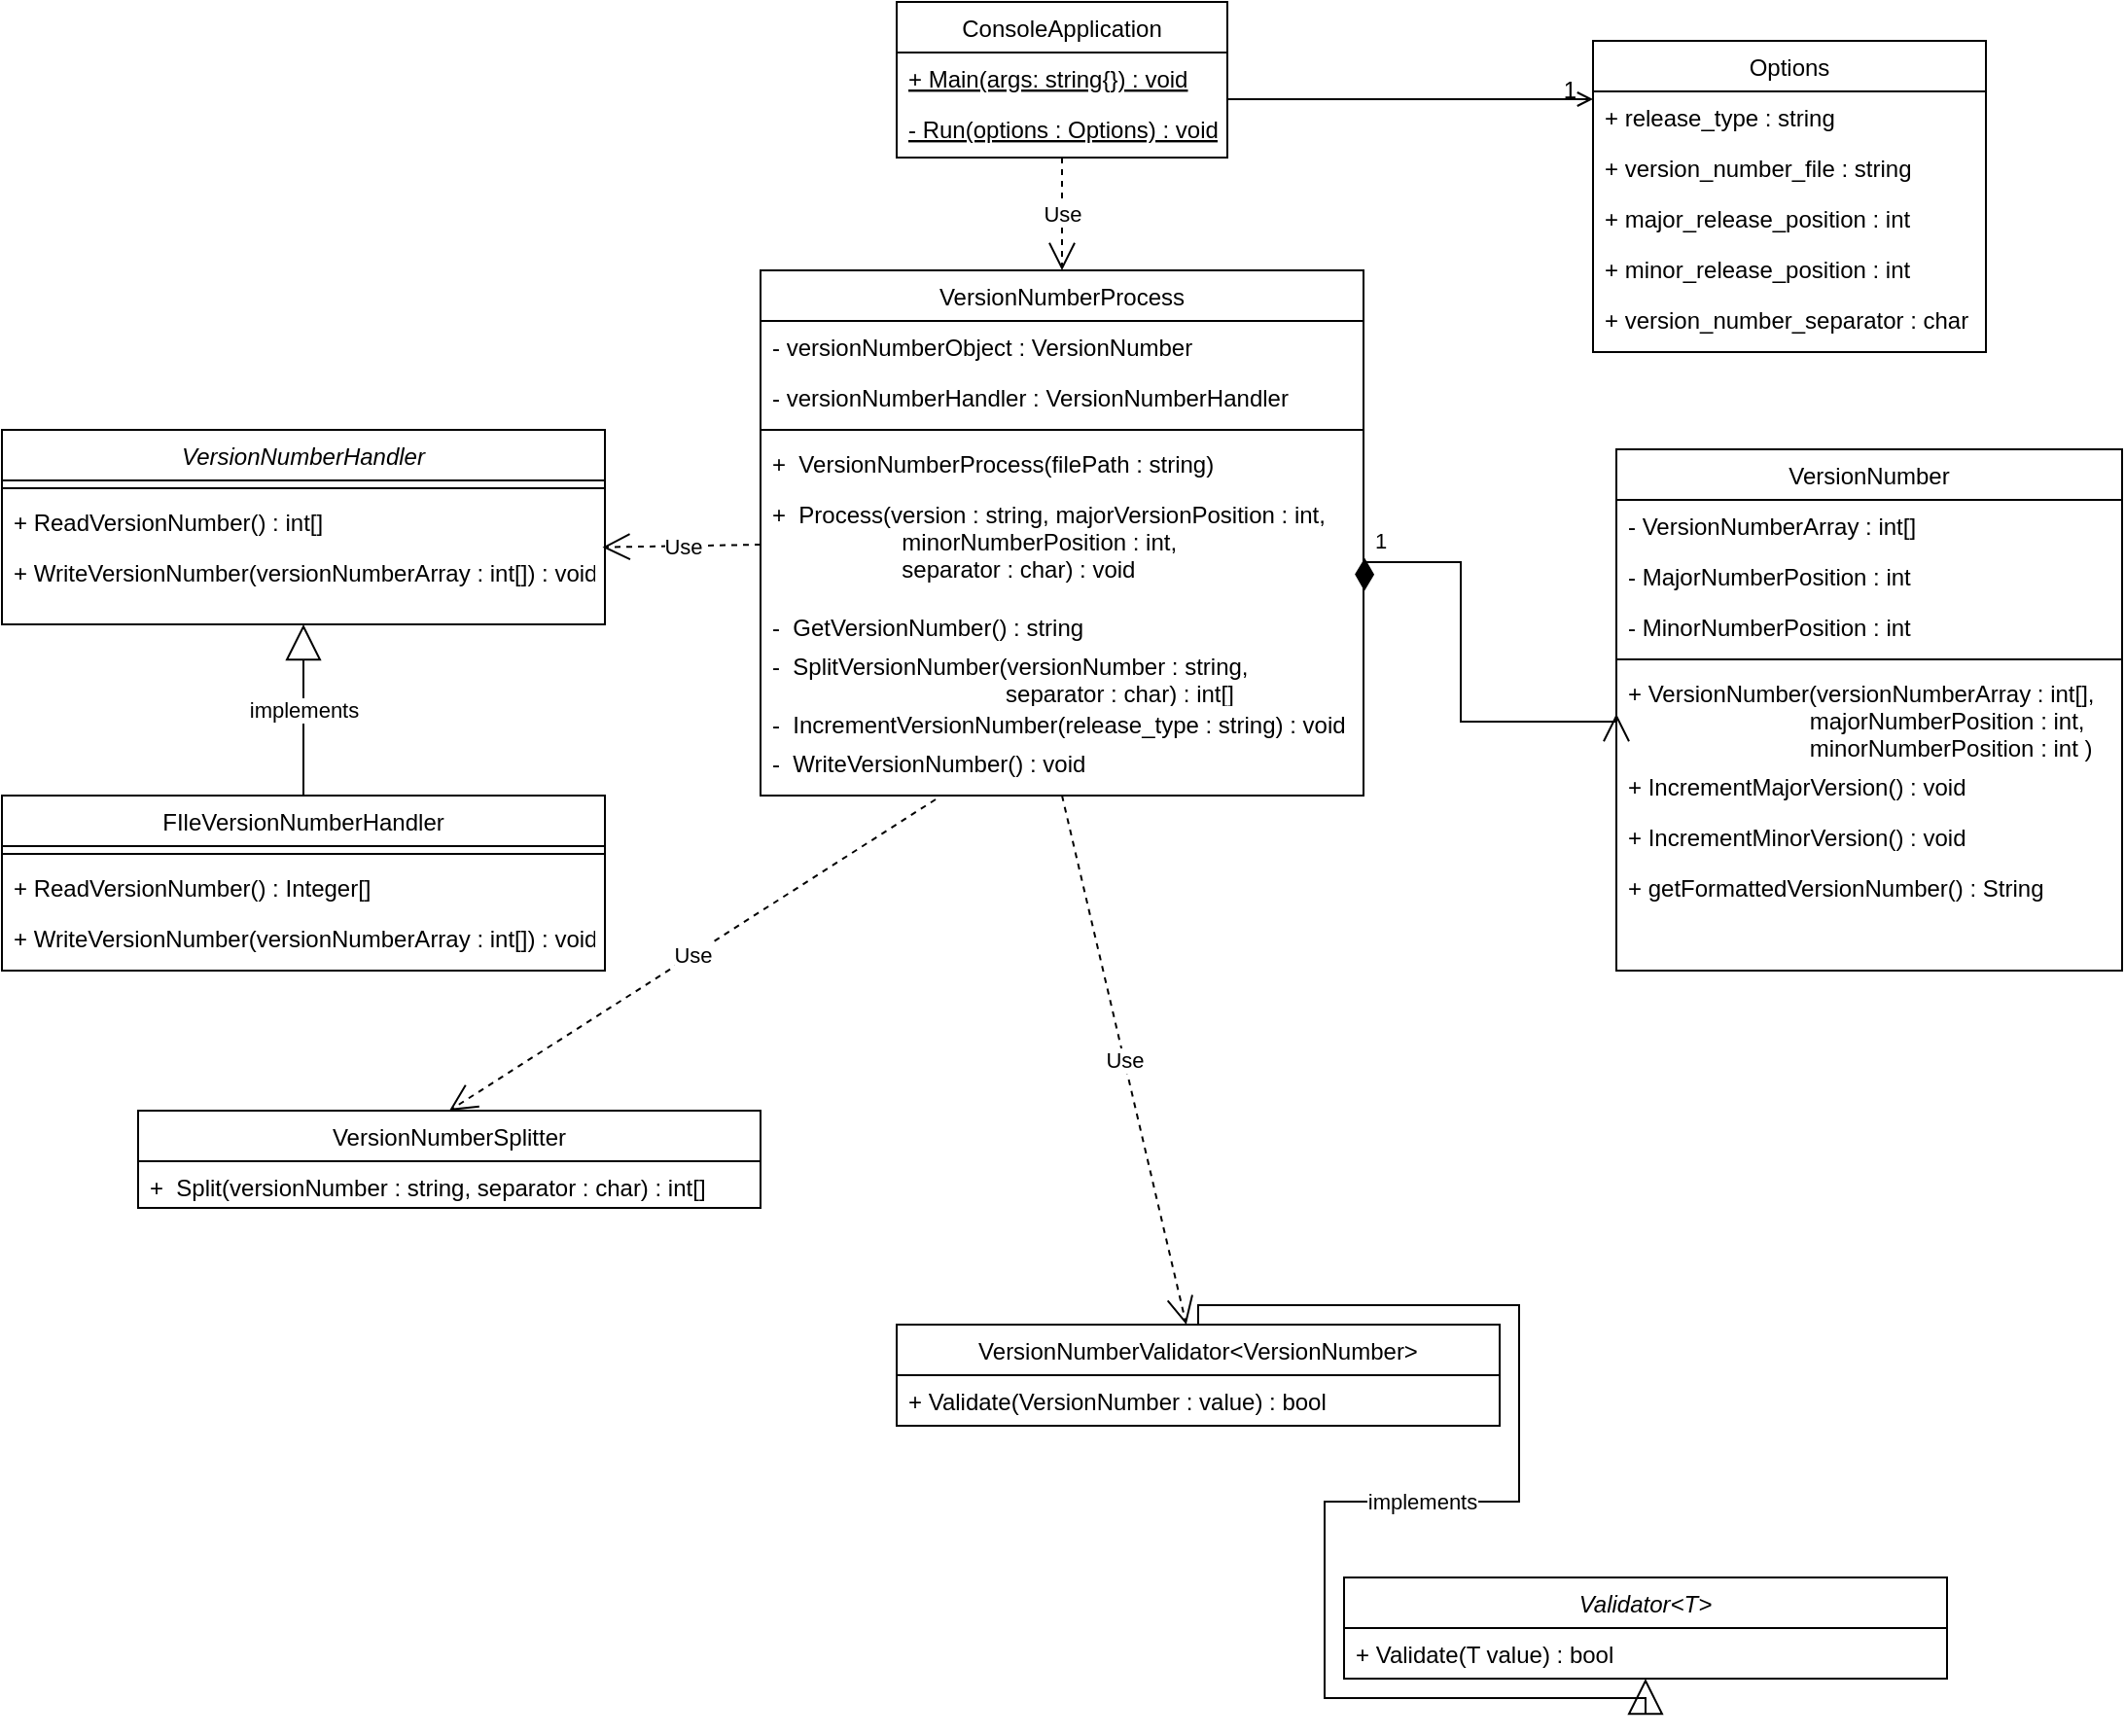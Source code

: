 <mxfile version="20.2.7" type="device"><diagram id="C5RBs43oDa-KdzZeNtuy" name="Page-1"><mxGraphModel dx="2489" dy="874" grid="1" gridSize="10" guides="1" tooltips="1" connect="1" arrows="1" fold="1" page="1" pageScale="1" pageWidth="827" pageHeight="1169" math="0" shadow="0"><root><mxCell id="WIyWlLk6GJQsqaUBKTNV-0"/><mxCell id="WIyWlLk6GJQsqaUBKTNV-1" parent="WIyWlLk6GJQsqaUBKTNV-0"/><mxCell id="zkfFHV4jXpPFQw0GAbJ--0" value="ConsoleApplication" style="swimlane;fontStyle=0;align=center;verticalAlign=top;childLayout=stackLayout;horizontal=1;startSize=26;horizontalStack=0;resizeParent=1;resizeLast=0;collapsible=1;marginBottom=0;rounded=0;shadow=0;strokeWidth=1;" parent="WIyWlLk6GJQsqaUBKTNV-1" vertex="1"><mxGeometry x="150" y="100" width="170" height="80" as="geometry"><mxRectangle x="230" y="140" width="160" height="26" as="alternateBounds"/></mxGeometry></mxCell><mxCell id="zkfFHV4jXpPFQw0GAbJ--1" value="+ Main(args: string{}) : void" style="text;align=left;verticalAlign=top;spacingLeft=4;spacingRight=4;overflow=hidden;rotatable=0;points=[[0,0.5],[1,0.5]];portConstraint=eastwest;fontStyle=4" parent="zkfFHV4jXpPFQw0GAbJ--0" vertex="1"><mxGeometry y="26" width="170" height="26" as="geometry"/></mxCell><mxCell id="zkfFHV4jXpPFQw0GAbJ--2" value="- Run(options : Options) : void" style="text;align=left;verticalAlign=top;spacingLeft=4;spacingRight=4;overflow=hidden;rotatable=0;points=[[0,0.5],[1,0.5]];portConstraint=eastwest;rounded=0;shadow=0;html=0;fontStyle=4" parent="zkfFHV4jXpPFQw0GAbJ--0" vertex="1"><mxGeometry y="52" width="170" height="26" as="geometry"/></mxCell><mxCell id="zkfFHV4jXpPFQw0GAbJ--13" value="VersionNumberProcess" style="swimlane;fontStyle=0;align=center;verticalAlign=top;childLayout=stackLayout;horizontal=1;startSize=26;horizontalStack=0;resizeParent=1;resizeLast=0;collapsible=1;marginBottom=0;rounded=0;shadow=0;strokeWidth=1;" parent="WIyWlLk6GJQsqaUBKTNV-1" vertex="1"><mxGeometry x="80" y="238" width="310" height="270" as="geometry"><mxRectangle x="340" y="380" width="170" height="26" as="alternateBounds"/></mxGeometry></mxCell><mxCell id="zkfFHV4jXpPFQw0GAbJ--14" value="- versionNumberObject : VersionNumber" style="text;align=left;verticalAlign=top;spacingLeft=4;spacingRight=4;overflow=hidden;rotatable=0;points=[[0,0.5],[1,0.5]];portConstraint=eastwest;" parent="zkfFHV4jXpPFQw0GAbJ--13" vertex="1"><mxGeometry y="26" width="310" height="26" as="geometry"/></mxCell><mxCell id="ggTddEf5DtZUPuVsH4gM-11" value="- versionNumberHandler : VersionNumberHandler" style="text;align=left;verticalAlign=top;spacingLeft=4;spacingRight=4;overflow=hidden;rotatable=0;points=[[0,0.5],[1,0.5]];portConstraint=eastwest;" vertex="1" parent="zkfFHV4jXpPFQw0GAbJ--13"><mxGeometry y="52" width="310" height="26" as="geometry"/></mxCell><mxCell id="zkfFHV4jXpPFQw0GAbJ--15" value="" style="line;html=1;strokeWidth=1;align=left;verticalAlign=middle;spacingTop=-1;spacingLeft=3;spacingRight=3;rotatable=0;labelPosition=right;points=[];portConstraint=eastwest;" parent="zkfFHV4jXpPFQw0GAbJ--13" vertex="1"><mxGeometry y="78" width="310" height="8" as="geometry"/></mxCell><mxCell id="ggTddEf5DtZUPuVsH4gM-12" value="+  VersionNumberProcess(filePath : string)" style="text;align=left;verticalAlign=top;spacingLeft=4;spacingRight=4;overflow=hidden;rotatable=0;points=[[0,0.5],[1,0.5]];portConstraint=eastwest;" vertex="1" parent="zkfFHV4jXpPFQw0GAbJ--13"><mxGeometry y="86" width="310" height="26" as="geometry"/></mxCell><mxCell id="ggTddEf5DtZUPuVsH4gM-13" value="+  Process(version : string, majorVersionPosition : int, &#10;                    minorNumberPosition : int, &#10;                    separator : char) : void" style="text;align=left;verticalAlign=top;spacingLeft=4;spacingRight=4;overflow=hidden;rotatable=0;points=[[0,0.5],[1,0.5]];portConstraint=eastwest;" vertex="1" parent="zkfFHV4jXpPFQw0GAbJ--13"><mxGeometry y="112" width="310" height="58" as="geometry"/></mxCell><mxCell id="ggTddEf5DtZUPuVsH4gM-14" value="-  GetVersionNumber() : string" style="text;align=left;verticalAlign=top;spacingLeft=4;spacingRight=4;overflow=hidden;rotatable=0;points=[[0,0.5],[1,0.5]];portConstraint=eastwest;" vertex="1" parent="zkfFHV4jXpPFQw0GAbJ--13"><mxGeometry y="170" width="310" height="20" as="geometry"/></mxCell><mxCell id="ggTddEf5DtZUPuVsH4gM-15" value="-  SplitVersionNumber(versionNumber : string, &#10;                                    separator : char) : int[]" style="text;align=left;verticalAlign=top;spacingLeft=4;spacingRight=4;overflow=hidden;rotatable=0;points=[[0,0.5],[1,0.5]];portConstraint=eastwest;" vertex="1" parent="zkfFHV4jXpPFQw0GAbJ--13"><mxGeometry y="190" width="310" height="30" as="geometry"/></mxCell><mxCell id="ggTddEf5DtZUPuVsH4gM-16" value="-  IncrementVersionNumber(release_type : string) : void" style="text;align=left;verticalAlign=top;spacingLeft=4;spacingRight=4;overflow=hidden;rotatable=0;points=[[0,0.5],[1,0.5]];portConstraint=eastwest;" vertex="1" parent="zkfFHV4jXpPFQw0GAbJ--13"><mxGeometry y="220" width="310" height="20" as="geometry"/></mxCell><mxCell id="ggTddEf5DtZUPuVsH4gM-17" value="-  WriteVersionNumber() : void" style="text;align=left;verticalAlign=top;spacingLeft=4;spacingRight=4;overflow=hidden;rotatable=0;points=[[0,0.5],[1,0.5]];portConstraint=eastwest;" vertex="1" parent="zkfFHV4jXpPFQw0GAbJ--13"><mxGeometry y="240" width="310" height="20" as="geometry"/></mxCell><mxCell id="zkfFHV4jXpPFQw0GAbJ--17" value="Options" style="swimlane;fontStyle=0;align=center;verticalAlign=top;childLayout=stackLayout;horizontal=1;startSize=26;horizontalStack=0;resizeParent=1;resizeLast=0;collapsible=1;marginBottom=0;rounded=0;shadow=0;strokeWidth=1;" parent="WIyWlLk6GJQsqaUBKTNV-1" vertex="1"><mxGeometry x="508" y="120" width="202" height="160" as="geometry"><mxRectangle x="550" y="140" width="160" height="26" as="alternateBounds"/></mxGeometry></mxCell><mxCell id="zkfFHV4jXpPFQw0GAbJ--18" value="+ release_type : string" style="text;align=left;verticalAlign=top;spacingLeft=4;spacingRight=4;overflow=hidden;rotatable=0;points=[[0,0.5],[1,0.5]];portConstraint=eastwest;" parent="zkfFHV4jXpPFQw0GAbJ--17" vertex="1"><mxGeometry y="26" width="202" height="26" as="geometry"/></mxCell><mxCell id="zkfFHV4jXpPFQw0GAbJ--19" value="+ version_number_file : string" style="text;align=left;verticalAlign=top;spacingLeft=4;spacingRight=4;overflow=hidden;rotatable=0;points=[[0,0.5],[1,0.5]];portConstraint=eastwest;rounded=0;shadow=0;html=0;" parent="zkfFHV4jXpPFQw0GAbJ--17" vertex="1"><mxGeometry y="52" width="202" height="26" as="geometry"/></mxCell><mxCell id="zkfFHV4jXpPFQw0GAbJ--20" value="+ major_release_position : int" style="text;align=left;verticalAlign=top;spacingLeft=4;spacingRight=4;overflow=hidden;rotatable=0;points=[[0,0.5],[1,0.5]];portConstraint=eastwest;rounded=0;shadow=0;html=0;" parent="zkfFHV4jXpPFQw0GAbJ--17" vertex="1"><mxGeometry y="78" width="202" height="26" as="geometry"/></mxCell><mxCell id="zkfFHV4jXpPFQw0GAbJ--21" value="+ minor_release_position : int" style="text;align=left;verticalAlign=top;spacingLeft=4;spacingRight=4;overflow=hidden;rotatable=0;points=[[0,0.5],[1,0.5]];portConstraint=eastwest;rounded=0;shadow=0;html=0;" parent="zkfFHV4jXpPFQw0GAbJ--17" vertex="1"><mxGeometry y="104" width="202" height="26" as="geometry"/></mxCell><mxCell id="zkfFHV4jXpPFQw0GAbJ--22" value="+ version_number_separator : char" style="text;align=left;verticalAlign=top;spacingLeft=4;spacingRight=4;overflow=hidden;rotatable=0;points=[[0,0.5],[1,0.5]];portConstraint=eastwest;rounded=0;shadow=0;html=0;" parent="zkfFHV4jXpPFQw0GAbJ--17" vertex="1"><mxGeometry y="130" width="202" height="26" as="geometry"/></mxCell><mxCell id="zkfFHV4jXpPFQw0GAbJ--26" value="" style="endArrow=open;shadow=0;strokeWidth=1;rounded=0;endFill=1;edgeStyle=elbowEdgeStyle;elbow=vertical;" parent="WIyWlLk6GJQsqaUBKTNV-1" source="zkfFHV4jXpPFQw0GAbJ--0" target="zkfFHV4jXpPFQw0GAbJ--17" edge="1"><mxGeometry x="0.5" y="41" relative="1" as="geometry"><mxPoint x="380" y="192" as="sourcePoint"/><mxPoint x="540" y="192" as="targetPoint"/><mxPoint x="-40" y="32" as="offset"/></mxGeometry></mxCell><mxCell id="zkfFHV4jXpPFQw0GAbJ--28" value="1" style="resizable=0;align=right;verticalAlign=bottom;labelBackgroundColor=none;fontSize=12;" parent="zkfFHV4jXpPFQw0GAbJ--26" connectable="0" vertex="1"><mxGeometry x="1" relative="1" as="geometry"><mxPoint x="-7" y="4" as="offset"/></mxGeometry></mxCell><mxCell id="ggTddEf5DtZUPuVsH4gM-0" value="VersionNumber" style="swimlane;fontStyle=0;align=center;verticalAlign=top;childLayout=stackLayout;horizontal=1;startSize=26;horizontalStack=0;resizeParent=1;resizeLast=0;collapsible=1;marginBottom=0;rounded=0;shadow=0;strokeWidth=1;" vertex="1" parent="WIyWlLk6GJQsqaUBKTNV-1"><mxGeometry x="520" y="330" width="260" height="268" as="geometry"><mxRectangle x="340" y="380" width="170" height="26" as="alternateBounds"/></mxGeometry></mxCell><mxCell id="ggTddEf5DtZUPuVsH4gM-1" value="- VersionNumberArray : int[]" style="text;align=left;verticalAlign=top;spacingLeft=4;spacingRight=4;overflow=hidden;rotatable=0;points=[[0,0.5],[1,0.5]];portConstraint=eastwest;" vertex="1" parent="ggTddEf5DtZUPuVsH4gM-0"><mxGeometry y="26" width="260" height="26" as="geometry"/></mxCell><mxCell id="ggTddEf5DtZUPuVsH4gM-2" value="- MajorNumberPosition : int" style="text;align=left;verticalAlign=top;spacingLeft=4;spacingRight=4;overflow=hidden;rotatable=0;points=[[0,0.5],[1,0.5]];portConstraint=eastwest;" vertex="1" parent="ggTddEf5DtZUPuVsH4gM-0"><mxGeometry y="52" width="260" height="26" as="geometry"/></mxCell><mxCell id="ggTddEf5DtZUPuVsH4gM-3" value="- MinorNumberPosition : int" style="text;align=left;verticalAlign=top;spacingLeft=4;spacingRight=4;overflow=hidden;rotatable=0;points=[[0,0.5],[1,0.5]];portConstraint=eastwest;" vertex="1" parent="ggTddEf5DtZUPuVsH4gM-0"><mxGeometry y="78" width="260" height="26" as="geometry"/></mxCell><mxCell id="ggTddEf5DtZUPuVsH4gM-4" value="" style="line;html=1;strokeWidth=1;align=left;verticalAlign=middle;spacingTop=-1;spacingLeft=3;spacingRight=3;rotatable=0;labelPosition=right;points=[];portConstraint=eastwest;" vertex="1" parent="ggTddEf5DtZUPuVsH4gM-0"><mxGeometry y="104" width="260" height="8" as="geometry"/></mxCell><mxCell id="ggTddEf5DtZUPuVsH4gM-5" value="+ VersionNumber(versionNumberArray : int[],&#10;                            majorNumberPosition : int, &#10;                            minorNumberPosition : int )" style="text;align=left;verticalAlign=top;spacingLeft=4;spacingRight=4;overflow=hidden;rotatable=0;points=[[0,0.5],[1,0.5]];portConstraint=eastwest;" vertex="1" parent="ggTddEf5DtZUPuVsH4gM-0"><mxGeometry y="112" width="260" height="48" as="geometry"/></mxCell><mxCell id="ggTddEf5DtZUPuVsH4gM-8" value="+ IncrementMajorVersion() : void" style="text;align=left;verticalAlign=top;spacingLeft=4;spacingRight=4;overflow=hidden;rotatable=0;points=[[0,0.5],[1,0.5]];portConstraint=eastwest;" vertex="1" parent="ggTddEf5DtZUPuVsH4gM-0"><mxGeometry y="160" width="260" height="26" as="geometry"/></mxCell><mxCell id="ggTddEf5DtZUPuVsH4gM-9" value="+ IncrementMinorVersion() : void" style="text;align=left;verticalAlign=top;spacingLeft=4;spacingRight=4;overflow=hidden;rotatable=0;points=[[0,0.5],[1,0.5]];portConstraint=eastwest;" vertex="1" parent="ggTddEf5DtZUPuVsH4gM-0"><mxGeometry y="186" width="260" height="26" as="geometry"/></mxCell><mxCell id="ggTddEf5DtZUPuVsH4gM-10" value="+ getFormattedVersionNumber() : String" style="text;align=left;verticalAlign=top;spacingLeft=4;spacingRight=4;overflow=hidden;rotatable=0;points=[[0,0.5],[1,0.5]];portConstraint=eastwest;" vertex="1" parent="ggTddEf5DtZUPuVsH4gM-0"><mxGeometry y="212" width="260" height="26" as="geometry"/></mxCell><mxCell id="ggTddEf5DtZUPuVsH4gM-18" value="VersionNumberSplitter" style="swimlane;fontStyle=0;align=center;verticalAlign=top;childLayout=stackLayout;horizontal=1;startSize=26;horizontalStack=0;resizeParent=1;resizeLast=0;collapsible=1;marginBottom=0;rounded=0;shadow=0;strokeWidth=1;" vertex="1" parent="WIyWlLk6GJQsqaUBKTNV-1"><mxGeometry x="-240" y="670" width="320" height="50" as="geometry"><mxRectangle x="340" y="380" width="170" height="26" as="alternateBounds"/></mxGeometry></mxCell><mxCell id="ggTddEf5DtZUPuVsH4gM-23" value="+  Split(versionNumber : string, separator : char) : int[]" style="text;align=left;verticalAlign=top;spacingLeft=4;spacingRight=4;overflow=hidden;rotatable=0;points=[[0,0.5],[1,0.5]];portConstraint=eastwest;" vertex="1" parent="ggTddEf5DtZUPuVsH4gM-18"><mxGeometry y="26" width="320" height="24" as="geometry"/></mxCell><mxCell id="ggTddEf5DtZUPuVsH4gM-28" value="FIleVersionNumberHandler" style="swimlane;fontStyle=0;align=center;verticalAlign=top;childLayout=stackLayout;horizontal=1;startSize=26;horizontalStack=0;resizeParent=1;resizeLast=0;collapsible=1;marginBottom=0;rounded=0;shadow=0;strokeWidth=1;" vertex="1" parent="WIyWlLk6GJQsqaUBKTNV-1"><mxGeometry x="-310" y="508" width="310" height="90" as="geometry"><mxRectangle x="550" y="140" width="160" height="26" as="alternateBounds"/></mxGeometry></mxCell><mxCell id="ggTddEf5DtZUPuVsH4gM-29" value="" style="line;html=1;strokeWidth=1;align=left;verticalAlign=middle;spacingTop=-1;spacingLeft=3;spacingRight=3;rotatable=0;labelPosition=right;points=[];portConstraint=eastwest;" vertex="1" parent="ggTddEf5DtZUPuVsH4gM-28"><mxGeometry y="26" width="310" height="8" as="geometry"/></mxCell><mxCell id="ggTddEf5DtZUPuVsH4gM-30" value="+ ReadVersionNumber() : Integer[]" style="text;align=left;verticalAlign=top;spacingLeft=4;spacingRight=4;overflow=hidden;rotatable=0;points=[[0,0.5],[1,0.5]];portConstraint=eastwest;" vertex="1" parent="ggTddEf5DtZUPuVsH4gM-28"><mxGeometry y="34" width="310" height="26" as="geometry"/></mxCell><mxCell id="ggTddEf5DtZUPuVsH4gM-31" value="+ WriteVersionNumber(versionNumberArray : int[]) : void" style="text;align=left;verticalAlign=top;spacingLeft=4;spacingRight=4;overflow=hidden;rotatable=0;points=[[0,0.5],[1,0.5]];portConstraint=eastwest;" vertex="1" parent="ggTddEf5DtZUPuVsH4gM-28"><mxGeometry y="60" width="310" height="26" as="geometry"/></mxCell><mxCell id="ggTddEf5DtZUPuVsH4gM-32" value="VersionNumberHandler" style="swimlane;fontStyle=2;align=center;verticalAlign=top;childLayout=stackLayout;horizontal=1;startSize=26;horizontalStack=0;resizeParent=1;resizeLast=0;collapsible=1;marginBottom=0;rounded=0;shadow=0;strokeWidth=1;" vertex="1" parent="WIyWlLk6GJQsqaUBKTNV-1"><mxGeometry x="-310" y="320" width="310" height="100" as="geometry"><mxRectangle x="550" y="140" width="160" height="26" as="alternateBounds"/></mxGeometry></mxCell><mxCell id="ggTddEf5DtZUPuVsH4gM-33" value="" style="line;html=1;strokeWidth=1;align=left;verticalAlign=middle;spacingTop=-1;spacingLeft=3;spacingRight=3;rotatable=0;labelPosition=right;points=[];portConstraint=eastwest;" vertex="1" parent="ggTddEf5DtZUPuVsH4gM-32"><mxGeometry y="26" width="310" height="8" as="geometry"/></mxCell><mxCell id="ggTddEf5DtZUPuVsH4gM-34" value="+ ReadVersionNumber() : int[]" style="text;align=left;verticalAlign=top;spacingLeft=4;spacingRight=4;overflow=hidden;rotatable=0;points=[[0,0.5],[1,0.5]];portConstraint=eastwest;" vertex="1" parent="ggTddEf5DtZUPuVsH4gM-32"><mxGeometry y="34" width="310" height="26" as="geometry"/></mxCell><mxCell id="ggTddEf5DtZUPuVsH4gM-35" value="+ WriteVersionNumber(versionNumberArray : int[]) : void" style="text;align=left;verticalAlign=top;spacingLeft=4;spacingRight=4;overflow=hidden;rotatable=0;points=[[0,0.5],[1,0.5]];portConstraint=eastwest;" vertex="1" parent="ggTddEf5DtZUPuVsH4gM-32"><mxGeometry y="60" width="310" height="26" as="geometry"/></mxCell><mxCell id="ggTddEf5DtZUPuVsH4gM-36" value="implements" style="endArrow=block;endSize=16;endFill=0;html=1;rounded=0;entryX=0.5;entryY=1;entryDx=0;entryDy=0;exitX=0.5;exitY=0;exitDx=0;exitDy=0;edgeStyle=orthogonalEdgeStyle;" edge="1" parent="WIyWlLk6GJQsqaUBKTNV-1" source="ggTddEf5DtZUPuVsH4gM-28" target="ggTddEf5DtZUPuVsH4gM-32"><mxGeometry width="160" relative="1" as="geometry"><mxPoint x="-130" y="376" as="sourcePoint"/><mxPoint x="30" y="376" as="targetPoint"/></mxGeometry></mxCell><mxCell id="ggTddEf5DtZUPuVsH4gM-41" value="Validator&lt;T&gt;" style="swimlane;fontStyle=2;align=center;verticalAlign=top;childLayout=stackLayout;horizontal=1;startSize=26;horizontalStack=0;resizeParent=1;resizeLast=0;collapsible=1;marginBottom=0;rounded=0;shadow=0;strokeWidth=1;" vertex="1" parent="WIyWlLk6GJQsqaUBKTNV-1"><mxGeometry x="380" y="910" width="310" height="52" as="geometry"><mxRectangle x="550" y="140" width="160" height="26" as="alternateBounds"/></mxGeometry></mxCell><mxCell id="ggTddEf5DtZUPuVsH4gM-43" value="+ Validate(T value) : bool" style="text;align=left;verticalAlign=top;spacingLeft=4;spacingRight=4;overflow=hidden;rotatable=0;points=[[0,0.5],[1,0.5]];portConstraint=eastwest;" vertex="1" parent="ggTddEf5DtZUPuVsH4gM-41"><mxGeometry y="26" width="310" height="26" as="geometry"/></mxCell><mxCell id="ggTddEf5DtZUPuVsH4gM-45" value="implements" style="endArrow=block;endSize=16;endFill=0;html=1;rounded=0;entryX=0.5;entryY=1;entryDx=0;entryDy=0;exitX=0.5;exitY=0;exitDx=0;exitDy=0;edgeStyle=orthogonalEdgeStyle;" edge="1" parent="WIyWlLk6GJQsqaUBKTNV-1" source="ggTddEf5DtZUPuVsH4gM-46" target="ggTddEf5DtZUPuVsH4gM-41"><mxGeometry width="160" relative="1" as="geometry"><mxPoint x="305" y="786" as="sourcePoint"/><mxPoint x="490" y="654" as="targetPoint"/><Array as="points"><mxPoint x="305" y="770"/><mxPoint x="470" y="770"/><mxPoint x="470" y="871"/><mxPoint x="370" y="871"/><mxPoint x="370" y="972"/><mxPoint x="535" y="972"/></Array></mxGeometry></mxCell><mxCell id="ggTddEf5DtZUPuVsH4gM-46" value="VersionNumberValidator&lt;VersionNumber&gt;" style="swimlane;fontStyle=0;align=center;verticalAlign=top;childLayout=stackLayout;horizontal=1;startSize=26;horizontalStack=0;resizeParent=1;resizeLast=0;collapsible=1;marginBottom=0;rounded=0;shadow=0;strokeWidth=1;" vertex="1" parent="WIyWlLk6GJQsqaUBKTNV-1"><mxGeometry x="150" y="780" width="310" height="52" as="geometry"><mxRectangle x="550" y="140" width="160" height="26" as="alternateBounds"/></mxGeometry></mxCell><mxCell id="ggTddEf5DtZUPuVsH4gM-47" value="+ Validate(VersionNumber : value) : bool" style="text;align=left;verticalAlign=top;spacingLeft=4;spacingRight=4;overflow=hidden;rotatable=0;points=[[0,0.5],[1,0.5]];portConstraint=eastwest;fontStyle=0" vertex="1" parent="ggTddEf5DtZUPuVsH4gM-46"><mxGeometry y="26" width="310" height="26" as="geometry"/></mxCell><mxCell id="ggTddEf5DtZUPuVsH4gM-48" value="Use" style="endArrow=open;endSize=12;dashed=1;html=1;rounded=0;exitX=0;exitY=0.5;exitDx=0;exitDy=0;entryX=0.996;entryY=0.013;entryDx=0;entryDy=0;entryPerimeter=0;" edge="1" parent="WIyWlLk6GJQsqaUBKTNV-1" source="ggTddEf5DtZUPuVsH4gM-13" target="ggTddEf5DtZUPuVsH4gM-35"><mxGeometry width="160" relative="1" as="geometry"><mxPoint x="210" y="590" as="sourcePoint"/><mxPoint x="90" y="560" as="targetPoint"/></mxGeometry></mxCell><mxCell id="ggTddEf5DtZUPuVsH4gM-49" value="Use" style="endArrow=open;endSize=12;dashed=1;html=1;rounded=0;entryX=0.5;entryY=0;entryDx=0;entryDy=0;" edge="1" parent="WIyWlLk6GJQsqaUBKTNV-1" target="ggTddEf5DtZUPuVsH4gM-18"><mxGeometry width="160" relative="1" as="geometry"><mxPoint x="170" y="510" as="sourcePoint"/><mxPoint x="-30.0" y="639.998" as="targetPoint"/></mxGeometry></mxCell><mxCell id="ggTddEf5DtZUPuVsH4gM-50" value="1" style="endArrow=open;html=1;endSize=12;startArrow=diamondThin;startSize=14;startFill=1;edgeStyle=orthogonalEdgeStyle;align=left;verticalAlign=bottom;rounded=0;exitX=1.002;exitY=0.618;exitDx=0;exitDy=0;exitPerimeter=0;entryX=0;entryY=0.5;entryDx=0;entryDy=0;" edge="1" parent="WIyWlLk6GJQsqaUBKTNV-1" source="ggTddEf5DtZUPuVsH4gM-13" target="ggTddEf5DtZUPuVsH4gM-5"><mxGeometry x="-1" y="3" relative="1" as="geometry"><mxPoint x="360" y="580" as="sourcePoint"/><mxPoint x="450" y="490" as="targetPoint"/><Array as="points"><mxPoint x="440" y="388"/><mxPoint x="440" y="470"/><mxPoint x="520" y="470"/></Array></mxGeometry></mxCell><mxCell id="ggTddEf5DtZUPuVsH4gM-51" value="Use" style="endArrow=open;endSize=12;dashed=1;html=1;rounded=0;exitX=0.5;exitY=1;exitDx=0;exitDy=0;" edge="1" parent="WIyWlLk6GJQsqaUBKTNV-1" source="zkfFHV4jXpPFQw0GAbJ--13" target="ggTddEf5DtZUPuVsH4gM-46"><mxGeometry width="160" relative="1" as="geometry"><mxPoint x="180" y="520" as="sourcePoint"/><mxPoint x="-70" y="680" as="targetPoint"/></mxGeometry></mxCell><mxCell id="ggTddEf5DtZUPuVsH4gM-52" value="Use" style="endArrow=open;endSize=12;dashed=1;html=1;rounded=0;exitX=0.5;exitY=1;exitDx=0;exitDy=0;entryX=0.5;entryY=0;entryDx=0;entryDy=0;" edge="1" parent="WIyWlLk6GJQsqaUBKTNV-1" source="zkfFHV4jXpPFQw0GAbJ--0" target="zkfFHV4jXpPFQw0GAbJ--13"><mxGeometry width="160" relative="1" as="geometry"><mxPoint x="110" y="391" as="sourcePoint"/><mxPoint x="8.76" y="390.338" as="targetPoint"/></mxGeometry></mxCell></root></mxGraphModel></diagram></mxfile>